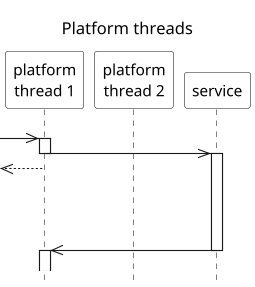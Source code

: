 @startuml

'!pragma teoz true

title Platform threads

scale 1.1
hide footbox
skinparam monochrome true
skinparam defaultFontName Source Sans Pro
skinparam titleFontSize 15
skinparam titleFontStyle normal
skinparam sequenceMessageAlign left
skinparam participantBackgroundColor #white
skinparam noteBackgroundColor #white
skinparam sequenceGroupBackgroundColor #white

participant "platform\nthread 1" as PlatformThread1
participant "platform\nthread 2" as PlatformThread2
participant "service" as Service

||10||

->> PlatformThread1 ++
'activate PlatformThread1
& PlatformThread1->>Service --++
'activate Service
'deactivate PlatformThread1
& <<-- PlatformThread1
'activate PlatformThread1 #gray

'->> PlatformThread2
'activate PlatformThread2
'PlatformThread2->>Service
'deactivate PlatformThread2
'<-[hidden]- PlatformThread2
'activate PlatformThread2 #gray

||60||

Service->>PlatformThread1 --++
'deactivate Service
'deactivate PlatformThread1
'& <<-[hidden]- PlatformThread1
'activate PlatformThread1
'<<- PlatformThread1
'deactivate PlatformThread1

'Service->>PlatformThread2
'deactivate Service
'deactivate PlatformThread2
'<-[hidden]- PlatformThread2
'activate PlatformThread2
'<<- PlatformThread2
'deactivate PlatformThread2

||10||

@enduml
